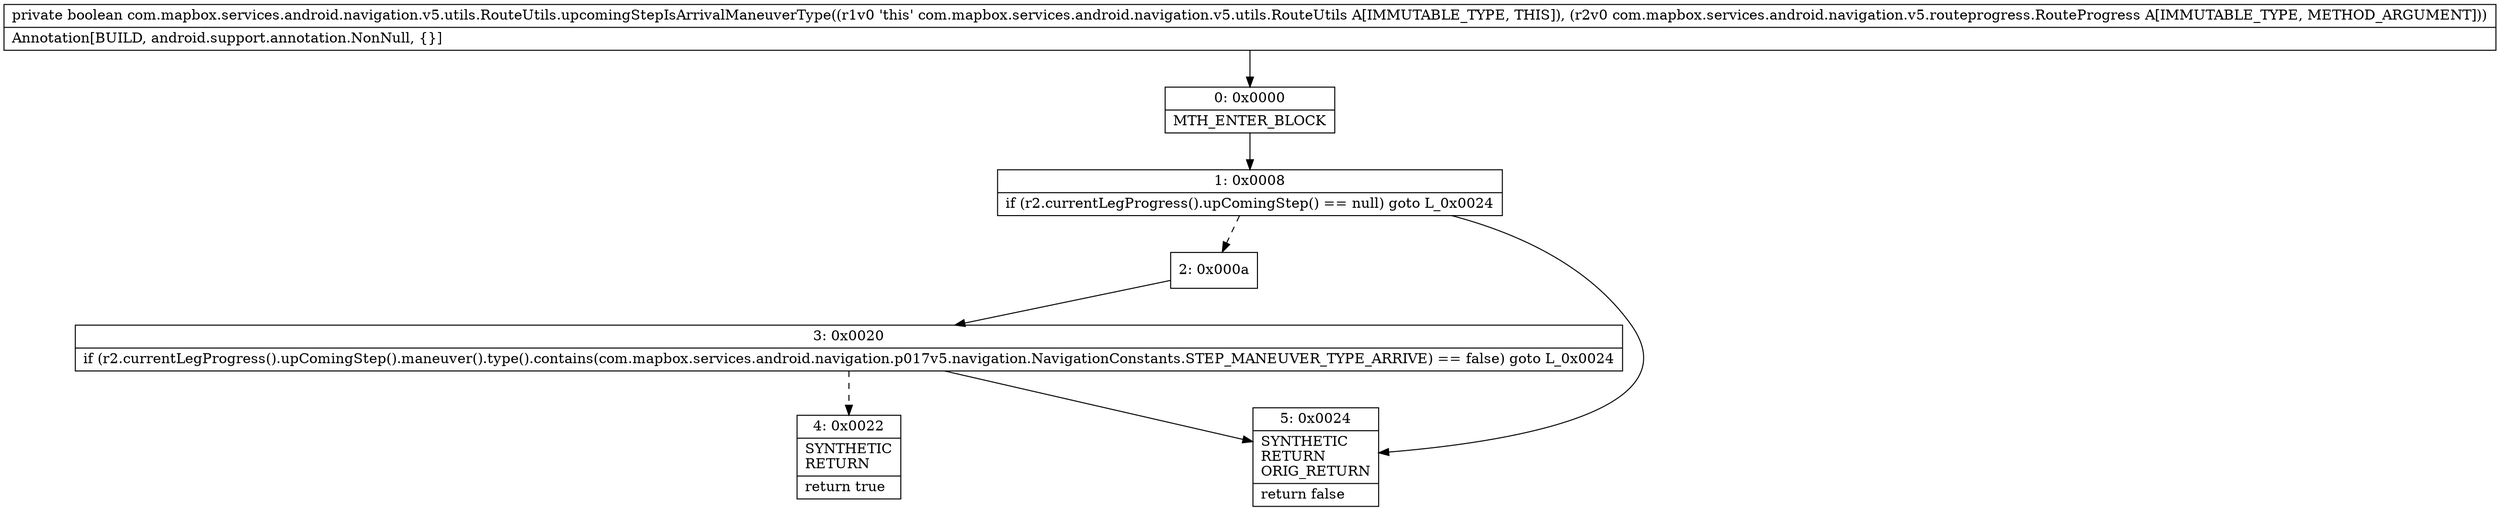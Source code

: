 digraph "CFG forcom.mapbox.services.android.navigation.v5.utils.RouteUtils.upcomingStepIsArrivalManeuverType(Lcom\/mapbox\/services\/android\/navigation\/v5\/routeprogress\/RouteProgress;)Z" {
Node_0 [shape=record,label="{0\:\ 0x0000|MTH_ENTER_BLOCK\l}"];
Node_1 [shape=record,label="{1\:\ 0x0008|if (r2.currentLegProgress().upComingStep() == null) goto L_0x0024\l}"];
Node_2 [shape=record,label="{2\:\ 0x000a}"];
Node_3 [shape=record,label="{3\:\ 0x0020|if (r2.currentLegProgress().upComingStep().maneuver().type().contains(com.mapbox.services.android.navigation.p017v5.navigation.NavigationConstants.STEP_MANEUVER_TYPE_ARRIVE) == false) goto L_0x0024\l}"];
Node_4 [shape=record,label="{4\:\ 0x0022|SYNTHETIC\lRETURN\l|return true\l}"];
Node_5 [shape=record,label="{5\:\ 0x0024|SYNTHETIC\lRETURN\lORIG_RETURN\l|return false\l}"];
MethodNode[shape=record,label="{private boolean com.mapbox.services.android.navigation.v5.utils.RouteUtils.upcomingStepIsArrivalManeuverType((r1v0 'this' com.mapbox.services.android.navigation.v5.utils.RouteUtils A[IMMUTABLE_TYPE, THIS]), (r2v0 com.mapbox.services.android.navigation.v5.routeprogress.RouteProgress A[IMMUTABLE_TYPE, METHOD_ARGUMENT]))  | Annotation[BUILD, android.support.annotation.NonNull, \{\}]\l}"];
MethodNode -> Node_0;
Node_0 -> Node_1;
Node_1 -> Node_2[style=dashed];
Node_1 -> Node_5;
Node_2 -> Node_3;
Node_3 -> Node_4[style=dashed];
Node_3 -> Node_5;
}

